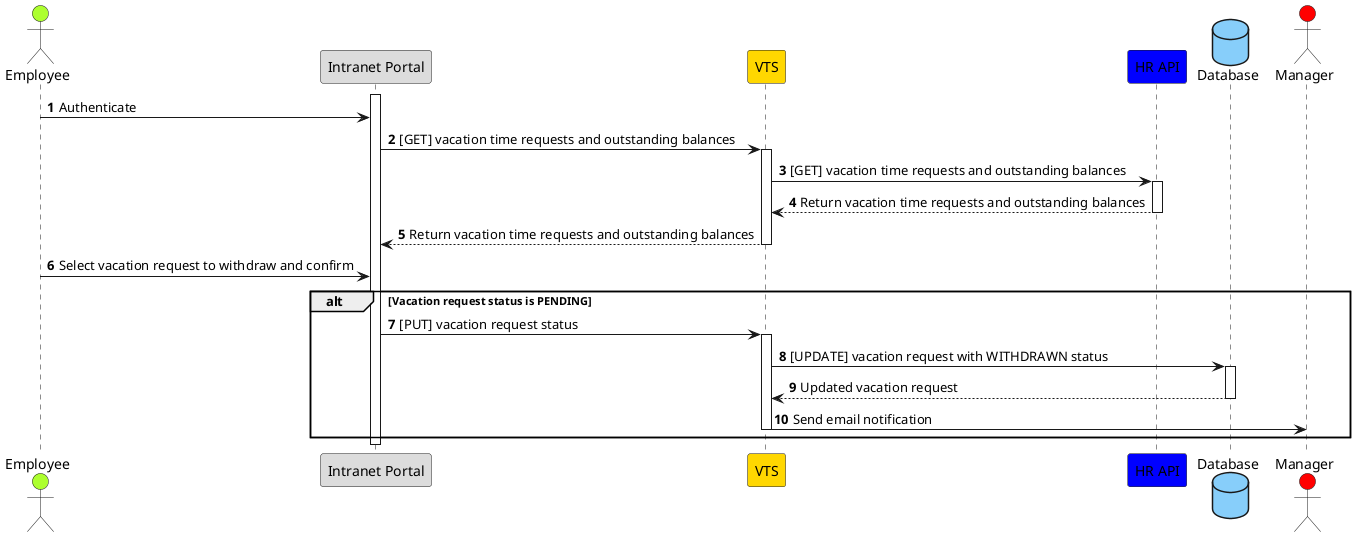 @startuml High level Withdraw Request Flow

actor "Employee" as EMP #GreenYellow
participant "Intranet Portal" as IP #Gainsboro
participant VTS #Gold
participant "HR API" as API #Blue

database "Database" as DB #LightSkyBlue

actor "Manager" as MNG #RED

autonumber

activate IP
EMP -> IP: Authenticate
IP -> VTS: [GET] vacation time requests and outstanding balances
activate VTS
VTS -> API: [GET] vacation time requests and outstanding balances
activate API
API --> VTS: Return vacation time requests and outstanding balances
deactivate API
VTS --> IP: Return vacation time requests and outstanding balances
deactivate VTS
EMP -> IP: Select vacation request to withdraw and confirm
alt Vacation request status is PENDING
    IP -> VTS: [PUT] vacation request status
    activate VTS
    VTS -> DB: [UPDATE] vacation request with WITHDRAWN status
    activate DB
    DB --> VTS: Updated vacation request
    deactivate DB
    VTS -> MNG: Send email notification
    deactivate VTS
end
deactivate IP
@enduml